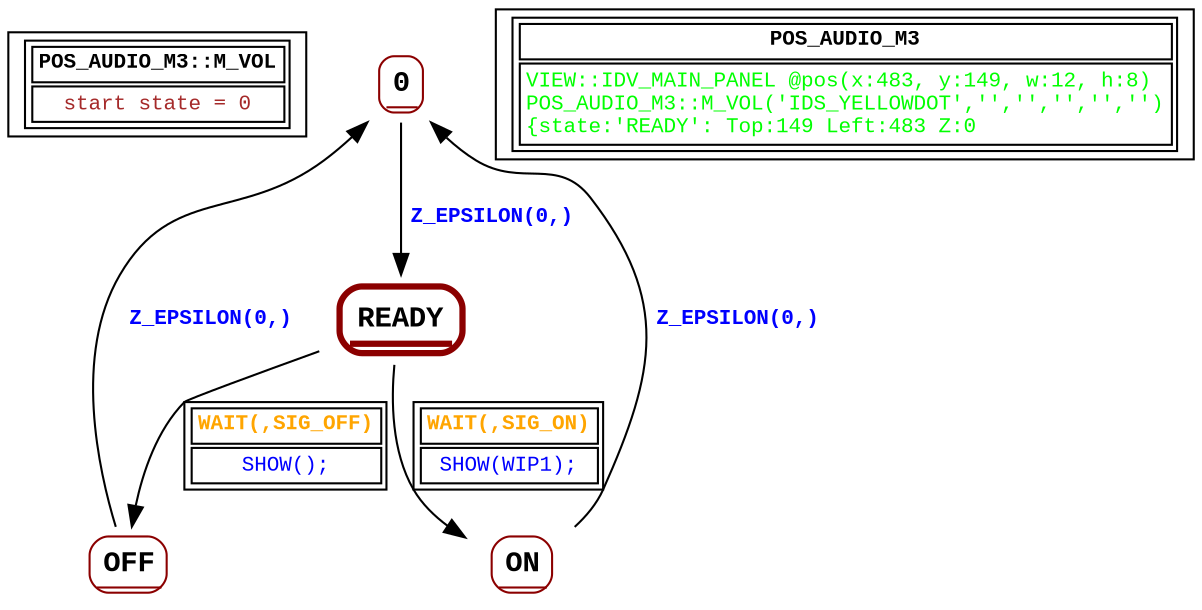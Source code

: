 digraph Automaton {
 fontname="Courier New"
	node [shape=oval, fontname="Courier New"];
	filename[shape = record, fontsize=10, label=< <table border="1"><tr><td><b>POS_AUDIO_M3::M_VOL<br align="left"/></b></td></tr>
<tr><td><font point-size="10" color ="brown">start state = 0<br align="left"/></font></td></tr></table>>
];
	0[shape = none, fontsize=14, label=< <table border="1" color="darkred" style="rounded"><tr><td sides="b"><b>0<br align="left"/></b></td></tr>
</table>>];
"0" -> "READY" [fontcolor=blue,fontsize=10,fontname="Courier New", label=< <table border="0"><tr><td><b>Z_EPSILON(0,)<br align="left"/></b></td></tr>
</table>>
];
	OFF[shape = none, fontsize=14, label=< <table border="1" color="darkred" style="rounded"><tr><td sides="b"><b>OFF<br align="left"/></b></td></tr>
</table>>];
"OFF" -> "0" [fontcolor=blue,fontsize=10,fontname="Courier New", label=< <table border="0"><tr><td><b>Z_EPSILON(0,)<br align="left"/></b></td></tr>
</table>>
];
	ON[shape = none, fontsize=14, label=< <table border="1" color="darkred" style="rounded"><tr><td sides="b"><b>ON<br align="left"/></b></td></tr>
</table>>];
"ON" -> "0" [fontcolor=blue,fontsize=10,fontname="Courier New", label=< <table border="0"><tr><td><b>Z_EPSILON(0,)<br align="left"/></b></td></tr>
</table>>
];
	READY[shape = none, fontsize=14, label=< <table border="3" color="darkred" style="rounded"><tr><td sides="b"><b>READY<br align="left"/></b></td></tr>
</table>>];
"READY" -> "ON" [fontcolor=orange,fontsize=10,fontname="Courier New", label=< <table border="1"><tr><td><b>WAIT(,SIG_ON)<br align="left"/></b></td></tr>
<tr><td><font point-size="10" color ="blue">SHOW(WIP1);<br align="left"/></font></td></tr></table>>
];
"READY" -> "OFF" [fontcolor=orange,fontsize=10,fontname="Courier New", label=< <table border="1"><tr><td><b>WAIT(,SIG_OFF)<br align="left"/></b></td></tr>
<tr><td><font point-size="10" color ="blue">SHOW();<br align="left"/></font></td></tr></table>>
];
	status[shape = record, fontsize=10, label=< <table border="1"><tr><td><b>POS_AUDIO_M3<br align="left"/></b></td></tr>
<tr><td><font point-size="10" color ="green">VIEW::IDV_MAIN_PANEL @pos(x:483, y:149, w:12, h:8)<br align="left"/>POS_AUDIO_M3::M_VOL(&apos;IDS_YELLOWDOT&apos;,&apos;&apos;,&apos;&apos;,&apos;&apos;,&apos;&apos;,&apos;&apos;)<br align="left"/>			&#123;state:&apos;READY&apos;: Top:149 Left:483 Z:0<br align="left"/></font></td></tr></table>>
];
}
